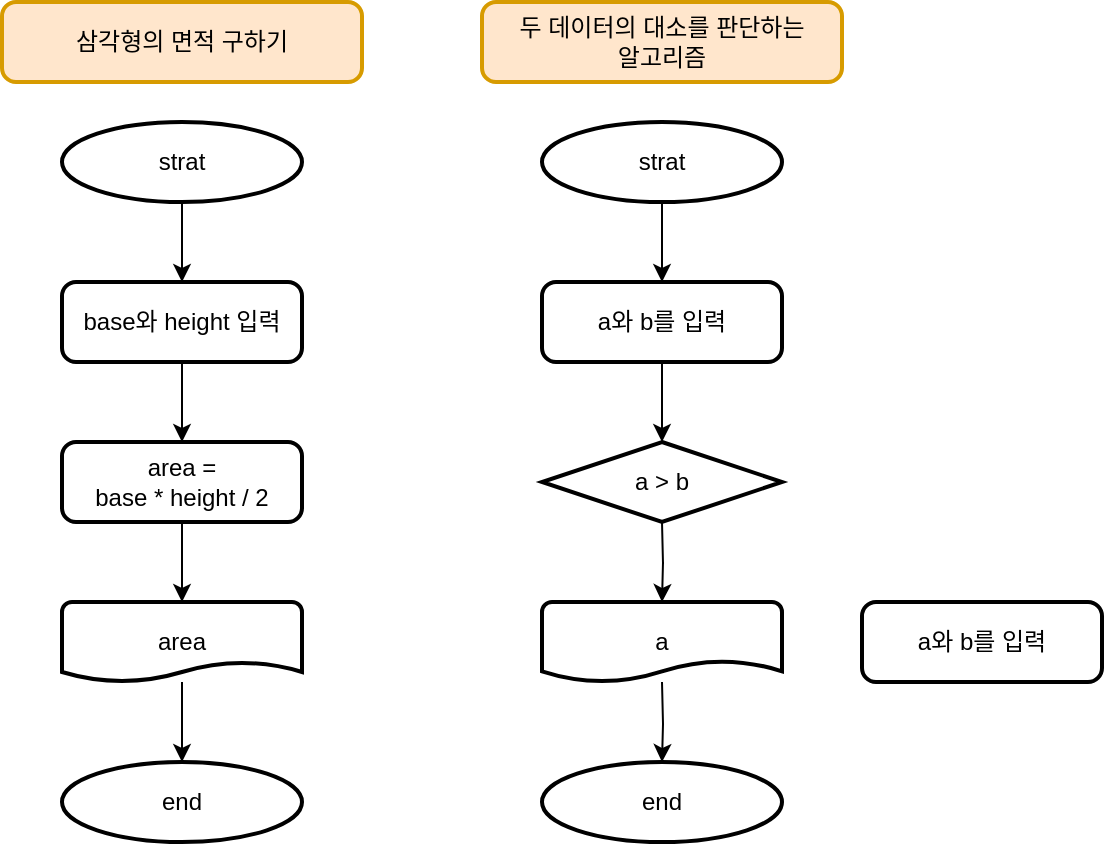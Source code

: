 <mxfile version="16.4.0" type="device"><diagram id="P_eP1QfCBBQYJK6PQZCl" name="페이지-1"><mxGraphModel dx="757" dy="599" grid="1" gridSize="10" guides="1" tooltips="1" connect="1" arrows="1" fold="1" page="1" pageScale="1" pageWidth="1169" pageHeight="1654" math="0" shadow="0"><root><mxCell id="0"/><mxCell id="1" parent="0"/><mxCell id="1gkZA8RL8-DsaqVGqPCM-6" value="" style="edgeStyle=orthogonalEdgeStyle;rounded=0;orthogonalLoop=1;jettySize=auto;html=1;" edge="1" parent="1" source="1gkZA8RL8-DsaqVGqPCM-1" target="1gkZA8RL8-DsaqVGqPCM-3"><mxGeometry relative="1" as="geometry"/></mxCell><mxCell id="1gkZA8RL8-DsaqVGqPCM-1" value="strat" style="strokeWidth=2;html=1;shape=mxgraph.flowchart.start_1;whiteSpace=wrap;" vertex="1" parent="1"><mxGeometry x="80" y="80" width="120" height="40" as="geometry"/></mxCell><mxCell id="1gkZA8RL8-DsaqVGqPCM-2" value="end" style="strokeWidth=2;html=1;shape=mxgraph.flowchart.start_1;whiteSpace=wrap;" vertex="1" parent="1"><mxGeometry x="80" y="400" width="120" height="40" as="geometry"/></mxCell><mxCell id="1gkZA8RL8-DsaqVGqPCM-7" value="" style="edgeStyle=orthogonalEdgeStyle;rounded=0;orthogonalLoop=1;jettySize=auto;html=1;" edge="1" parent="1" source="1gkZA8RL8-DsaqVGqPCM-3" target="1gkZA8RL8-DsaqVGqPCM-4"><mxGeometry relative="1" as="geometry"/></mxCell><mxCell id="1gkZA8RL8-DsaqVGqPCM-3" value="base와 height 입력" style="rounded=1;whiteSpace=wrap;html=1;absoluteArcSize=1;arcSize=14;strokeWidth=2;" vertex="1" parent="1"><mxGeometry x="80" y="160" width="120" height="40" as="geometry"/></mxCell><mxCell id="1gkZA8RL8-DsaqVGqPCM-8" value="" style="edgeStyle=orthogonalEdgeStyle;rounded=0;orthogonalLoop=1;jettySize=auto;html=1;" edge="1" parent="1" source="1gkZA8RL8-DsaqVGqPCM-4" target="1gkZA8RL8-DsaqVGqPCM-5"><mxGeometry relative="1" as="geometry"/></mxCell><mxCell id="1gkZA8RL8-DsaqVGqPCM-4" value="area =&lt;br&gt;base * height / 2" style="rounded=1;whiteSpace=wrap;html=1;absoluteArcSize=1;arcSize=14;strokeWidth=2;" vertex="1" parent="1"><mxGeometry x="80" y="240" width="120" height="40" as="geometry"/></mxCell><mxCell id="1gkZA8RL8-DsaqVGqPCM-9" value="" style="edgeStyle=orthogonalEdgeStyle;rounded=0;orthogonalLoop=1;jettySize=auto;html=1;" edge="1" parent="1" source="1gkZA8RL8-DsaqVGqPCM-5" target="1gkZA8RL8-DsaqVGqPCM-2"><mxGeometry relative="1" as="geometry"/></mxCell><mxCell id="1gkZA8RL8-DsaqVGqPCM-5" value="area" style="strokeWidth=2;html=1;shape=mxgraph.flowchart.document2;whiteSpace=wrap;size=0.25;" vertex="1" parent="1"><mxGeometry x="80" y="320" width="120" height="40" as="geometry"/></mxCell><mxCell id="1gkZA8RL8-DsaqVGqPCM-10" value="삼각형의 면적 구하기" style="rounded=1;whiteSpace=wrap;html=1;absoluteArcSize=1;arcSize=14;strokeWidth=2;fillColor=#ffe6cc;strokeColor=#d79b00;" vertex="1" parent="1"><mxGeometry x="50" y="20" width="180" height="40" as="geometry"/></mxCell><mxCell id="1gkZA8RL8-DsaqVGqPCM-11" value="두 데이터의 대소를 판단하는 &lt;br&gt;알고리즘" style="rounded=1;whiteSpace=wrap;html=1;absoluteArcSize=1;arcSize=14;strokeWidth=2;fillColor=#ffe6cc;strokeColor=#d79b00;" vertex="1" parent="1"><mxGeometry x="290" y="20" width="180" height="40" as="geometry"/></mxCell><mxCell id="1gkZA8RL8-DsaqVGqPCM-12" value="" style="edgeStyle=orthogonalEdgeStyle;rounded=0;orthogonalLoop=1;jettySize=auto;html=1;" edge="1" parent="1" source="1gkZA8RL8-DsaqVGqPCM-13" target="1gkZA8RL8-DsaqVGqPCM-16"><mxGeometry relative="1" as="geometry"/></mxCell><mxCell id="1gkZA8RL8-DsaqVGqPCM-13" value="strat" style="strokeWidth=2;html=1;shape=mxgraph.flowchart.start_1;whiteSpace=wrap;" vertex="1" parent="1"><mxGeometry x="320" y="80" width="120" height="40" as="geometry"/></mxCell><mxCell id="1gkZA8RL8-DsaqVGqPCM-14" value="end" style="strokeWidth=2;html=1;shape=mxgraph.flowchart.start_1;whiteSpace=wrap;" vertex="1" parent="1"><mxGeometry x="320" y="400" width="120" height="40" as="geometry"/></mxCell><mxCell id="1gkZA8RL8-DsaqVGqPCM-15" value="" style="edgeStyle=orthogonalEdgeStyle;rounded=0;orthogonalLoop=1;jettySize=auto;html=1;" edge="1" parent="1" source="1gkZA8RL8-DsaqVGqPCM-16"><mxGeometry relative="1" as="geometry"><mxPoint x="380" y="240" as="targetPoint"/></mxGeometry></mxCell><mxCell id="1gkZA8RL8-DsaqVGqPCM-16" value="a와 b를 입력" style="rounded=1;whiteSpace=wrap;html=1;absoluteArcSize=1;arcSize=14;strokeWidth=2;" vertex="1" parent="1"><mxGeometry x="320" y="160" width="120" height="40" as="geometry"/></mxCell><mxCell id="1gkZA8RL8-DsaqVGqPCM-17" value="" style="edgeStyle=orthogonalEdgeStyle;rounded=0;orthogonalLoop=1;jettySize=auto;html=1;" edge="1" parent="1"><mxGeometry relative="1" as="geometry"><mxPoint x="380" y="280" as="sourcePoint"/><mxPoint x="380" y="320" as="targetPoint"/></mxGeometry></mxCell><mxCell id="1gkZA8RL8-DsaqVGqPCM-19" value="" style="edgeStyle=orthogonalEdgeStyle;rounded=0;orthogonalLoop=1;jettySize=auto;html=1;" edge="1" parent="1" target="1gkZA8RL8-DsaqVGqPCM-14"><mxGeometry relative="1" as="geometry"><mxPoint x="380" y="360" as="sourcePoint"/></mxGeometry></mxCell><mxCell id="1gkZA8RL8-DsaqVGqPCM-21" value="a &amp;gt; b" style="strokeWidth=2;html=1;shape=mxgraph.flowchart.decision;whiteSpace=wrap;" vertex="1" parent="1"><mxGeometry x="320" y="240" width="120" height="40" as="geometry"/></mxCell><mxCell id="1gkZA8RL8-DsaqVGqPCM-22" value="a와 b를 입력" style="rounded=1;whiteSpace=wrap;html=1;absoluteArcSize=1;arcSize=14;strokeWidth=2;" vertex="1" parent="1"><mxGeometry x="480" y="320" width="120" height="40" as="geometry"/></mxCell><mxCell id="1gkZA8RL8-DsaqVGqPCM-25" value="a" style="strokeWidth=2;html=1;shape=mxgraph.flowchart.document2;whiteSpace=wrap;size=0.268;" vertex="1" parent="1"><mxGeometry x="320" y="320" width="120" height="40" as="geometry"/></mxCell></root></mxGraphModel></diagram></mxfile>